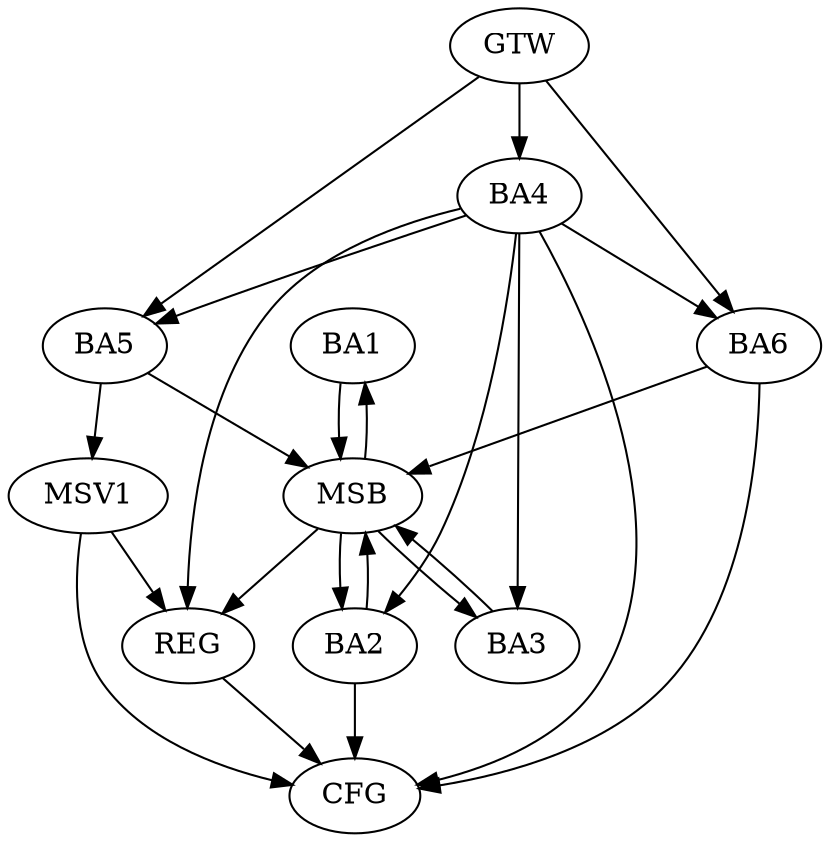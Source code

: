 strict digraph G {
  BA1 [ label="BA1" ];
  BA2 [ label="BA2" ];
  BA3 [ label="BA3" ];
  BA4 [ label="BA4" ];
  BA5 [ label="BA5" ];
  BA6 [ label="BA6" ];
  GTW [ label="GTW" ];
  REG [ label="REG" ];
  MSB [ label="MSB" ];
  CFG [ label="CFG" ];
  MSV1 [ label="MSV1" ];
  BA4 -> BA2;
  GTW -> BA4;
  GTW -> BA5;
  GTW -> BA6;
  BA4 -> REG;
  BA1 -> MSB;
  MSB -> BA2;
  MSB -> REG;
  BA2 -> MSB;
  MSB -> BA1;
  BA3 -> MSB;
  BA5 -> MSB;
  MSB -> BA3;
  BA6 -> MSB;
  BA2 -> CFG;
  BA6 -> CFG;
  REG -> CFG;
  BA4 -> CFG;
  BA4 -> BA3;
  BA4 -> BA6;
  BA4 -> BA5;
  BA5 -> MSV1;
  MSV1 -> REG;
  MSV1 -> CFG;
}
